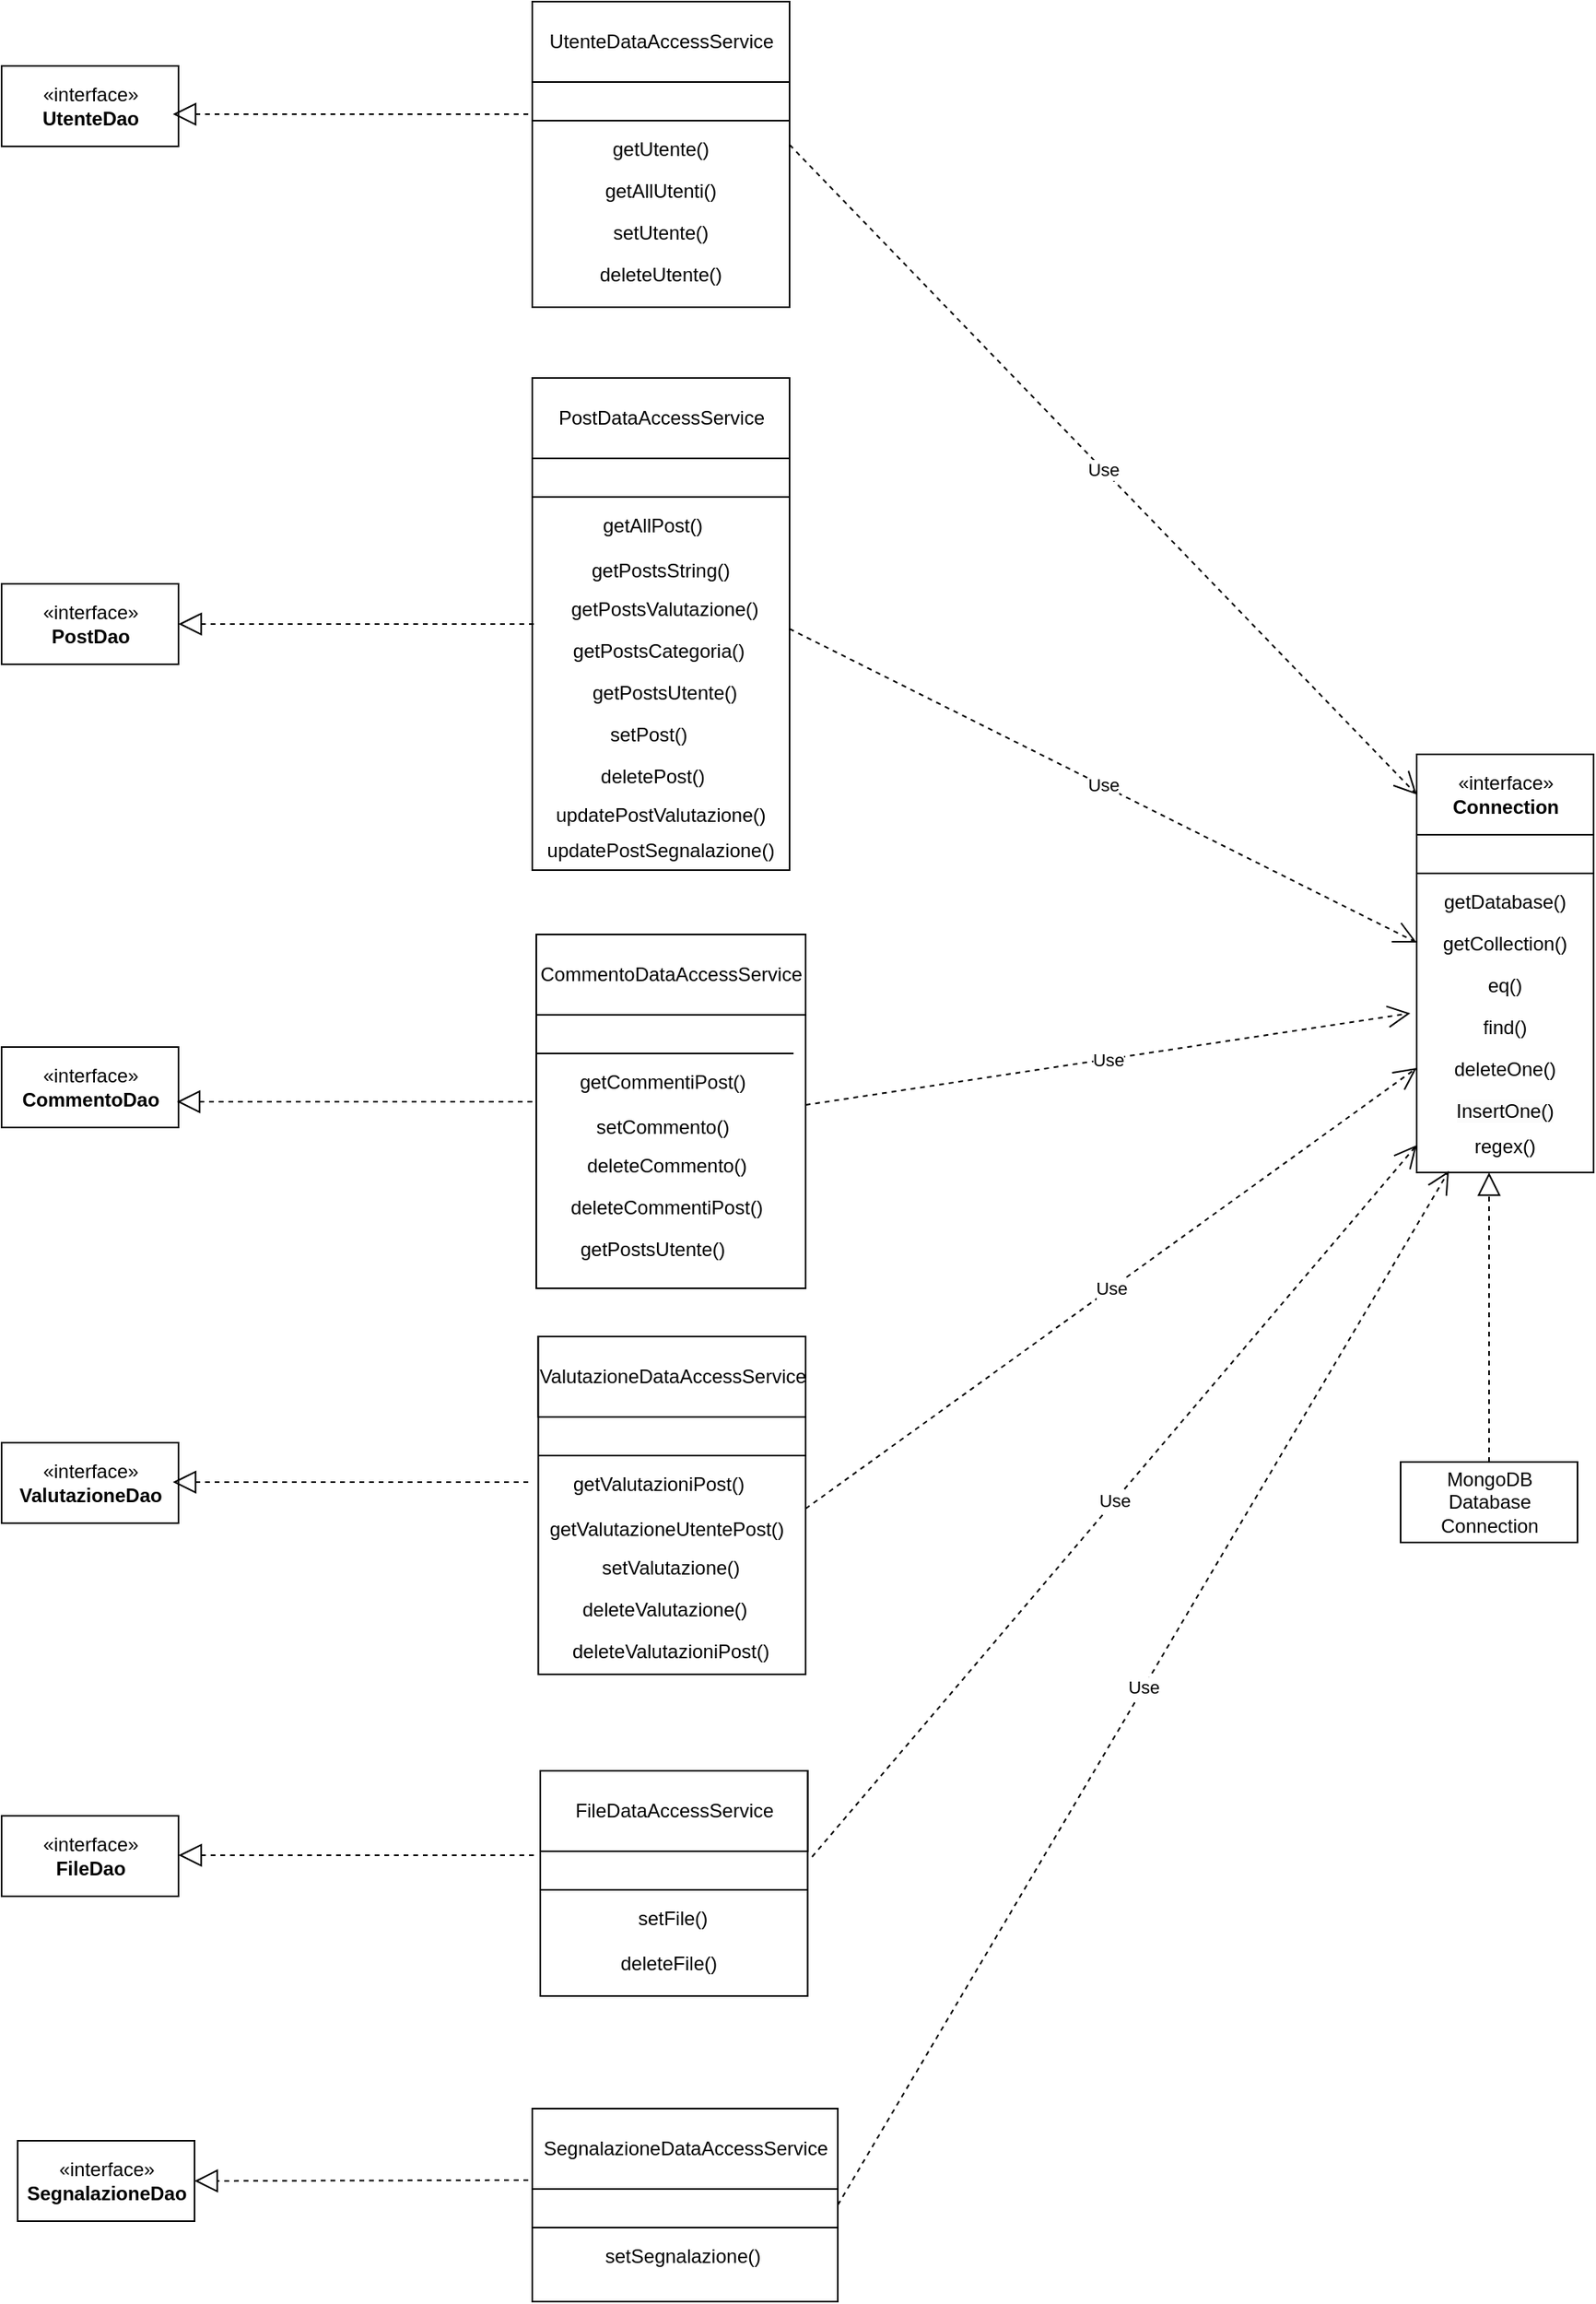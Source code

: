 <mxfile version="20.8.20" type="device"><diagram name="Pagina-1" id="VcYbLrN_QILFlSfvDK67"><mxGraphModel dx="1434" dy="796" grid="1" gridSize="10" guides="1" tooltips="1" connect="1" arrows="1" fold="1" page="1" pageScale="1" pageWidth="827" pageHeight="1169" math="0" shadow="0"><root><mxCell id="0"/><mxCell id="1" parent="0"/><mxCell id="GuZP6LKb-29o9IUIYDyW-41" value="" style="html=1;" parent="1" vertex="1"><mxGeometry x="1000" y="548" width="110" height="260" as="geometry"/></mxCell><mxCell id="GuZP6LKb-29o9IUIYDyW-42" value="«interface»&lt;br&gt;&lt;b&gt;Connection&lt;/b&gt;" style="html=1;" parent="1" vertex="1"><mxGeometry x="1000" y="548" width="110" height="50" as="geometry"/></mxCell><mxCell id="GuZP6LKb-29o9IUIYDyW-44" value="" style="line;strokeWidth=1;fillColor=none;align=left;verticalAlign=middle;spacingTop=-1;spacingLeft=3;spacingRight=3;rotatable=0;labelPosition=right;points=[];portConstraint=eastwest;strokeColor=inherit;" parent="1" vertex="1"><mxGeometry x="1000" y="618" width="110" height="8" as="geometry"/></mxCell><mxCell id="GuZP6LKb-29o9IUIYDyW-47" value="getDatabase()" style="text;strokeColor=none;fillColor=none;align=center;verticalAlign=top;spacingLeft=4;spacingRight=4;overflow=hidden;rotatable=0;points=[[0,0.5],[1,0.5]];portConstraint=eastwest;" parent="1" vertex="1"><mxGeometry x="1000" y="626" width="110" height="26" as="geometry"/></mxCell><mxCell id="GuZP6LKb-29o9IUIYDyW-48" value="getCollection()" style="text;strokeColor=none;fillColor=none;align=center;verticalAlign=top;spacingLeft=4;spacingRight=4;overflow=hidden;rotatable=0;points=[[0,0.5],[1,0.5]];portConstraint=eastwest;" parent="1" vertex="1"><mxGeometry x="1000" y="652" width="110" height="26" as="geometry"/></mxCell><mxCell id="GuZP6LKb-29o9IUIYDyW-49" value="eq()" style="text;strokeColor=none;fillColor=none;align=center;verticalAlign=top;spacingLeft=4;spacingRight=4;overflow=hidden;rotatable=0;points=[[0,0.5],[1,0.5]];portConstraint=eastwest;" parent="1" vertex="1"><mxGeometry x="1000" y="678" width="110" height="26" as="geometry"/></mxCell><mxCell id="GuZP6LKb-29o9IUIYDyW-50" value="find()" style="text;strokeColor=none;fillColor=none;align=center;verticalAlign=top;spacingLeft=4;spacingRight=4;overflow=hidden;rotatable=0;points=[[0,0.5],[1,0.5]];portConstraint=eastwest;" parent="1" vertex="1"><mxGeometry x="1000" y="704" width="110" height="26" as="geometry"/></mxCell><mxCell id="GuZP6LKb-29o9IUIYDyW-51" value="deleteOne()" style="text;strokeColor=none;fillColor=none;align=center;verticalAlign=top;spacingLeft=4;spacingRight=4;overflow=hidden;rotatable=0;points=[[0,0.5],[1,0.5]];portConstraint=eastwest;" parent="1" vertex="1"><mxGeometry x="1000" y="730" width="110" height="26" as="geometry"/></mxCell><mxCell id="GuZP6LKb-29o9IUIYDyW-52" value="&lt;span style=&quot;color: rgb(0, 0, 0); font-family: Helvetica; font-size: 12px; font-style: normal; font-variant-ligatures: normal; font-variant-caps: normal; font-weight: 400; letter-spacing: normal; orphans: 2; text-indent: 0px; text-transform: none; widows: 2; word-spacing: 0px; -webkit-text-stroke-width: 0px; background-color: rgb(251, 251, 251); text-decoration-thickness: initial; text-decoration-style: initial; text-decoration-color: initial; float: none; display: inline !important;&quot;&gt;InsertOne()&lt;/span&gt;" style="text;whiteSpace=wrap;html=1;align=center;" parent="1" vertex="1"><mxGeometry x="1000" y="756" width="110" height="32" as="geometry"/></mxCell><mxCell id="GuZP6LKb-29o9IUIYDyW-53" value="regex()" style="text;strokeColor=none;fillColor=none;align=center;verticalAlign=top;spacingLeft=4;spacingRight=4;overflow=hidden;rotatable=0;points=[[0,0.5],[1,0.5]];portConstraint=eastwest;" parent="1" vertex="1"><mxGeometry x="1000" y="778" width="110" height="26" as="geometry"/></mxCell><mxCell id="GuZP6LKb-29o9IUIYDyW-54" value="MongoDB&lt;br&gt;Database&lt;br&gt;Connection" style="html=1;" parent="1" vertex="1"><mxGeometry x="990" y="988" width="110" height="50" as="geometry"/></mxCell><mxCell id="GuZP6LKb-29o9IUIYDyW-56" value="" style="endArrow=block;dashed=1;endFill=0;endSize=12;html=1;rounded=0;exitX=0.5;exitY=0;exitDx=0;exitDy=0;" parent="1" source="GuZP6LKb-29o9IUIYDyW-54" edge="1"><mxGeometry width="160" relative="1" as="geometry"><mxPoint x="1160" y="778" as="sourcePoint"/><mxPoint x="1045" y="808" as="targetPoint"/></mxGeometry></mxCell><mxCell id="GuZP6LKb-29o9IUIYDyW-57" value="" style="html=1;" parent="1" vertex="1"><mxGeometry x="450" y="80" width="160" height="190" as="geometry"/></mxCell><mxCell id="GuZP6LKb-29o9IUIYDyW-58" value="UtenteDataAccessService" style="html=1;" parent="1" vertex="1"><mxGeometry x="450" y="80" width="160" height="50" as="geometry"/></mxCell><mxCell id="GuZP6LKb-29o9IUIYDyW-59" value="" style="line;strokeWidth=1;fillColor=none;align=left;verticalAlign=middle;spacingTop=-1;spacingLeft=3;spacingRight=3;rotatable=0;labelPosition=right;points=[];portConstraint=eastwest;strokeColor=inherit;" parent="1" vertex="1"><mxGeometry x="450" y="150" width="160" height="8" as="geometry"/></mxCell><mxCell id="GuZP6LKb-29o9IUIYDyW-60" value=" getUtente()" style="text;strokeColor=none;fillColor=none;align=center;verticalAlign=top;spacingLeft=4;spacingRight=4;overflow=hidden;rotatable=0;points=[[0,0.5],[1,0.5]];portConstraint=eastwest;" parent="1" vertex="1"><mxGeometry x="450" y="158" width="160" height="26" as="geometry"/></mxCell><mxCell id="GuZP6LKb-29o9IUIYDyW-61" value="getAllUtenti()" style="text;strokeColor=none;fillColor=none;align=center;verticalAlign=top;spacingLeft=4;spacingRight=4;overflow=hidden;rotatable=0;points=[[0,0.5],[1,0.5]];portConstraint=eastwest;" parent="1" vertex="1"><mxGeometry x="450" y="184" width="160" height="26" as="geometry"/></mxCell><mxCell id="GuZP6LKb-29o9IUIYDyW-62" value="setUtente()" style="text;strokeColor=none;fillColor=none;align=center;verticalAlign=top;spacingLeft=4;spacingRight=4;overflow=hidden;rotatable=0;points=[[0,0.5],[1,0.5]];portConstraint=eastwest;" parent="1" vertex="1"><mxGeometry x="450" y="210" width="160" height="26" as="geometry"/></mxCell><mxCell id="GuZP6LKb-29o9IUIYDyW-63" value="deleteUtente()" style="text;strokeColor=none;fillColor=none;align=center;verticalAlign=top;spacingLeft=4;spacingRight=4;overflow=hidden;rotatable=0;points=[[0,0.5],[1,0.5]];portConstraint=eastwest;" parent="1" vertex="1"><mxGeometry x="450" y="236" width="160" height="26" as="geometry"/></mxCell><mxCell id="GuZP6LKb-29o9IUIYDyW-68" value="" style="html=1;" parent="1" vertex="1"><mxGeometry x="450" y="314" width="160" height="306" as="geometry"/></mxCell><mxCell id="GuZP6LKb-29o9IUIYDyW-69" value="PostDataAccessService" style="html=1;" parent="1" vertex="1"><mxGeometry x="450" y="314" width="160" height="50" as="geometry"/></mxCell><mxCell id="GuZP6LKb-29o9IUIYDyW-70" value="" style="line;strokeWidth=1;fillColor=none;align=left;verticalAlign=middle;spacingTop=-1;spacingLeft=3;spacingRight=3;rotatable=0;labelPosition=right;points=[];portConstraint=eastwest;strokeColor=inherit;" parent="1" vertex="1"><mxGeometry x="450" y="384" width="160" height="8" as="geometry"/></mxCell><mxCell id="GuZP6LKb-29o9IUIYDyW-71" value="getAllPost()" style="text;strokeColor=none;fillColor=none;align=center;verticalAlign=top;spacingLeft=4;spacingRight=4;overflow=hidden;rotatable=0;points=[[0,0.5],[1,0.5]];portConstraint=eastwest;" parent="1" vertex="1"><mxGeometry x="450" y="392" width="150" height="26" as="geometry"/></mxCell><mxCell id="GuZP6LKb-29o9IUIYDyW-72" value="getPostsString()" style="text;strokeColor=none;fillColor=none;align=center;verticalAlign=top;spacingLeft=4;spacingRight=4;overflow=hidden;rotatable=0;points=[[0,0.5],[1,0.5]];portConstraint=eastwest;" parent="1" vertex="1"><mxGeometry x="450" y="420" width="160" height="24" as="geometry"/></mxCell><mxCell id="GuZP6LKb-29o9IUIYDyW-73" value="getPostsValutazione()" style="text;strokeColor=none;fillColor=none;align=center;verticalAlign=top;spacingLeft=4;spacingRight=4;overflow=hidden;rotatable=0;points=[[0,0.5],[1,0.5]];portConstraint=eastwest;" parent="1" vertex="1"><mxGeometry x="455" y="444" width="155" height="26" as="geometry"/></mxCell><mxCell id="GuZP6LKb-29o9IUIYDyW-74" value="getPostsCategoria()" style="text;strokeColor=none;fillColor=none;align=center;verticalAlign=top;spacingLeft=4;spacingRight=4;overflow=hidden;rotatable=0;points=[[0,0.5],[1,0.5]];portConstraint=eastwest;" parent="1" vertex="1"><mxGeometry x="447.5" y="470" width="162.5" height="26" as="geometry"/></mxCell><mxCell id="GuZP6LKb-29o9IUIYDyW-82" value="getPostsUtente()" style="text;strokeColor=none;fillColor=none;align=center;verticalAlign=top;spacingLeft=4;spacingRight=4;overflow=hidden;rotatable=0;points=[[0,0.5],[1,0.5]];portConstraint=eastwest;" parent="1" vertex="1"><mxGeometry x="455" y="496" width="155" height="26" as="geometry"/></mxCell><mxCell id="GuZP6LKb-29o9IUIYDyW-95" value="setPost()" style="text;strokeColor=none;fillColor=none;align=center;verticalAlign=top;spacingLeft=4;spacingRight=4;overflow=hidden;rotatable=0;points=[[0,0.5],[1,0.5]];portConstraint=eastwest;" parent="1" vertex="1"><mxGeometry x="452.5" y="522" width="140" height="26" as="geometry"/></mxCell><mxCell id="GuZP6LKb-29o9IUIYDyW-97" value="updatePostValutazione()&#10;" style="text;strokeColor=none;fillColor=none;align=center;verticalAlign=top;spacingLeft=4;spacingRight=4;overflow=hidden;rotatable=0;points=[[0,0.5],[1,0.5]];portConstraint=eastwest;fontColor=#000000;" parent="1" vertex="1"><mxGeometry x="450" y="572" width="160" height="26" as="geometry"/></mxCell><mxCell id="GuZP6LKb-29o9IUIYDyW-98" value="updatePostSegnalazione()" style="text;strokeColor=none;fillColor=none;align=center;verticalAlign=top;spacingLeft=4;spacingRight=4;overflow=hidden;rotatable=0;points=[[0,0.5],[1,0.5]];portConstraint=eastwest;" parent="1" vertex="1"><mxGeometry x="450" y="594" width="160" height="26" as="geometry"/></mxCell><mxCell id="GuZP6LKb-29o9IUIYDyW-100" value=" deletePost()&#10;" style="text;strokeColor=none;fillColor=none;align=center;verticalAlign=top;spacingLeft=4;spacingRight=4;overflow=hidden;rotatable=0;points=[[0,0.5],[1,0.5]];portConstraint=eastwest;fontColor=#000000;" parent="1" vertex="1"><mxGeometry x="450" y="548" width="150" height="26" as="geometry"/></mxCell><mxCell id="GuZP6LKb-29o9IUIYDyW-101" value="" style="html=1;" parent="1" vertex="1"><mxGeometry x="452.5" y="660" width="167.5" height="220" as="geometry"/></mxCell><mxCell id="GuZP6LKb-29o9IUIYDyW-102" value="CommentoDataAccessService" style="html=1;" parent="1" vertex="1"><mxGeometry x="452.5" y="660" width="167.5" height="50" as="geometry"/></mxCell><mxCell id="GuZP6LKb-29o9IUIYDyW-103" value="" style="line;strokeWidth=1;fillColor=none;align=left;verticalAlign=middle;spacingTop=-1;spacingLeft=3;spacingRight=3;rotatable=0;labelPosition=right;points=[];portConstraint=eastwest;strokeColor=inherit;" parent="1" vertex="1"><mxGeometry x="452.5" y="730" width="160" height="8" as="geometry"/></mxCell><mxCell id="GuZP6LKb-29o9IUIYDyW-104" value="getCommentiPost()&#10;" style="text;strokeColor=none;fillColor=none;align=center;verticalAlign=top;spacingLeft=4;spacingRight=4;overflow=hidden;rotatable=0;points=[[0,0.5],[1,0.5]];portConstraint=eastwest;fontColor=#000000;" parent="1" vertex="1"><mxGeometry x="452.5" y="738" width="157.5" height="26" as="geometry"/></mxCell><mxCell id="GuZP6LKb-29o9IUIYDyW-105" value="setCommento()" style="text;strokeColor=none;fillColor=none;align=center;verticalAlign=top;spacingLeft=4;spacingRight=4;overflow=hidden;rotatable=0;points=[[0,0.5],[1,0.5]];portConstraint=eastwest;" parent="1" vertex="1"><mxGeometry x="452.5" y="766" width="157.5" height="24" as="geometry"/></mxCell><mxCell id="GuZP6LKb-29o9IUIYDyW-106" value="deleteCommento()" style="text;strokeColor=none;fillColor=none;align=center;verticalAlign=top;spacingLeft=4;spacingRight=4;overflow=hidden;rotatable=0;points=[[0,0.5],[1,0.5]];portConstraint=eastwest;" parent="1" vertex="1"><mxGeometry x="457.5" y="790" width="152.5" height="26" as="geometry"/></mxCell><mxCell id="GuZP6LKb-29o9IUIYDyW-107" value="deleteCommentiPost()" style="text;strokeColor=none;fillColor=none;align=center;verticalAlign=top;spacingLeft=4;spacingRight=4;overflow=hidden;rotatable=0;points=[[0,0.5],[1,0.5]];portConstraint=eastwest;" parent="1" vertex="1"><mxGeometry x="457.5" y="816" width="152.5" height="26" as="geometry"/></mxCell><mxCell id="GuZP6LKb-29o9IUIYDyW-108" value="getPostsUtente()" style="text;strokeColor=none;fillColor=none;align=center;verticalAlign=top;spacingLeft=4;spacingRight=4;overflow=hidden;rotatable=0;points=[[0,0.5],[1,0.5]];portConstraint=eastwest;" parent="1" vertex="1"><mxGeometry x="457.5" y="842" width="135" height="26" as="geometry"/></mxCell><mxCell id="GuZP6LKb-29o9IUIYDyW-113" value="" style="html=1;" parent="1" vertex="1"><mxGeometry x="453.75" y="910" width="166.25" height="210" as="geometry"/></mxCell><mxCell id="GuZP6LKb-29o9IUIYDyW-114" value="ValutazioneDataAccessService" style="html=1;" parent="1" vertex="1"><mxGeometry x="453.75" y="910" width="166.25" height="50" as="geometry"/></mxCell><mxCell id="GuZP6LKb-29o9IUIYDyW-115" value="" style="line;strokeWidth=1;fillColor=none;align=left;verticalAlign=middle;spacingTop=-1;spacingLeft=3;spacingRight=3;rotatable=0;labelPosition=right;points=[];portConstraint=eastwest;strokeColor=inherit;" parent="1" vertex="1"><mxGeometry x="453.75" y="980" width="166.25" height="8" as="geometry"/></mxCell><mxCell id="GuZP6LKb-29o9IUIYDyW-116" value="getValutazioniPost()" style="text;strokeColor=none;fillColor=none;align=center;verticalAlign=top;spacingLeft=4;spacingRight=4;overflow=hidden;rotatable=0;points=[[0,0.5],[1,0.5]];portConstraint=eastwest;" parent="1" vertex="1"><mxGeometry x="453.75" y="988" width="150" height="26" as="geometry"/></mxCell><mxCell id="GuZP6LKb-29o9IUIYDyW-117" value="getValutazioneUtentePost()" style="text;strokeColor=none;fillColor=none;align=center;verticalAlign=top;spacingLeft=4;spacingRight=4;overflow=hidden;rotatable=0;points=[[0,0.5],[1,0.5]];portConstraint=eastwest;" parent="1" vertex="1"><mxGeometry x="453.75" y="1016" width="160" height="24" as="geometry"/></mxCell><mxCell id="GuZP6LKb-29o9IUIYDyW-118" value="setValutazione()" style="text;strokeColor=none;fillColor=none;align=center;verticalAlign=top;spacingLeft=4;spacingRight=4;overflow=hidden;rotatable=0;points=[[0,0.5],[1,0.5]];portConstraint=eastwest;" parent="1" vertex="1"><mxGeometry x="458.75" y="1040" width="155" height="26" as="geometry"/></mxCell><mxCell id="GuZP6LKb-29o9IUIYDyW-119" value="deleteValutazione()" style="text;strokeColor=none;fillColor=none;align=center;verticalAlign=top;spacingLeft=4;spacingRight=4;overflow=hidden;rotatable=0;points=[[0,0.5],[1,0.5]];portConstraint=eastwest;" parent="1" vertex="1"><mxGeometry x="451.25" y="1066" width="162.5" height="26" as="geometry"/></mxCell><mxCell id="GuZP6LKb-29o9IUIYDyW-120" value="deleteValutazioniPost()" style="text;strokeColor=none;fillColor=none;align=center;verticalAlign=top;spacingLeft=4;spacingRight=4;overflow=hidden;rotatable=0;points=[[0,0.5],[1,0.5]];portConstraint=eastwest;" parent="1" vertex="1"><mxGeometry x="458.75" y="1092" width="155" height="26" as="geometry"/></mxCell><mxCell id="GuZP6LKb-29o9IUIYDyW-125" value="" style="html=1;" parent="1" vertex="1"><mxGeometry x="455" y="1180" width="166.25" height="140" as="geometry"/></mxCell><mxCell id="GuZP6LKb-29o9IUIYDyW-126" value="FileDataAccessService" style="html=1;" parent="1" vertex="1"><mxGeometry x="455" y="1180" width="166.25" height="50" as="geometry"/></mxCell><mxCell id="GuZP6LKb-29o9IUIYDyW-127" value="" style="line;strokeWidth=1;fillColor=none;align=left;verticalAlign=middle;spacingTop=-1;spacingLeft=3;spacingRight=3;rotatable=0;labelPosition=right;points=[];portConstraint=eastwest;strokeColor=inherit;" parent="1" vertex="1"><mxGeometry x="455" y="1250" width="166.25" height="8" as="geometry"/></mxCell><mxCell id="GuZP6LKb-29o9IUIYDyW-128" value="setFile()" style="text;strokeColor=none;fillColor=none;align=center;verticalAlign=top;spacingLeft=4;spacingRight=4;overflow=hidden;rotatable=0;points=[[0,0.5],[1,0.5]];portConstraint=eastwest;" parent="1" vertex="1"><mxGeometry x="455" y="1258" width="165" height="26" as="geometry"/></mxCell><mxCell id="GuZP6LKb-29o9IUIYDyW-129" value="deleteFile()" style="text;strokeColor=none;fillColor=none;align=center;verticalAlign=top;spacingLeft=4;spacingRight=4;overflow=hidden;rotatable=0;points=[[0,0.5],[1,0.5]];portConstraint=eastwest;" parent="1" vertex="1"><mxGeometry x="455" y="1286" width="160" height="24" as="geometry"/></mxCell><mxCell id="GuZP6LKb-29o9IUIYDyW-133" value="Use" style="endArrow=open;endSize=12;dashed=1;html=1;rounded=0;fontColor=#000000;entryX=0;entryY=0.5;entryDx=0;entryDy=0;" parent="1" target="GuZP6LKb-29o9IUIYDyW-48" edge="1"><mxGeometry width="160" relative="1" as="geometry"><mxPoint x="610" y="470" as="sourcePoint"/><mxPoint x="770" y="470" as="targetPoint"/></mxGeometry></mxCell><mxCell id="GuZP6LKb-29o9IUIYDyW-134" value="Use" style="endArrow=open;endSize=12;dashed=1;html=1;rounded=0;fontColor=#000000;entryX=-0.036;entryY=0.192;entryDx=0;entryDy=0;entryPerimeter=0;" parent="1" target="GuZP6LKb-29o9IUIYDyW-50" edge="1"><mxGeometry width="160" relative="1" as="geometry"><mxPoint x="620" y="766" as="sourcePoint"/><mxPoint x="1010" y="961" as="targetPoint"/></mxGeometry></mxCell><mxCell id="GuZP6LKb-29o9IUIYDyW-135" value="" style="html=1;" parent="1" vertex="1"><mxGeometry x="450" y="1390" width="190" height="120" as="geometry"/></mxCell><mxCell id="GuZP6LKb-29o9IUIYDyW-136" value="SegnalazioneDataAccessService" style="html=1;" parent="1" vertex="1"><mxGeometry x="450" y="1390" width="190" height="50" as="geometry"/></mxCell><mxCell id="GuZP6LKb-29o9IUIYDyW-137" value="" style="line;strokeWidth=1;fillColor=none;align=left;verticalAlign=middle;spacingTop=-1;spacingLeft=3;spacingRight=3;rotatable=0;labelPosition=right;points=[];portConstraint=eastwest;strokeColor=inherit;" parent="1" vertex="1"><mxGeometry x="450" y="1460" width="190" height="8" as="geometry"/></mxCell><mxCell id="GuZP6LKb-29o9IUIYDyW-138" value="setSegnalazione()" style="text;strokeColor=none;fillColor=none;align=center;verticalAlign=top;spacingLeft=4;spacingRight=4;overflow=hidden;rotatable=0;points=[[0,0.5],[1,0.5]];portConstraint=eastwest;" parent="1" vertex="1"><mxGeometry x="457.5" y="1468" width="172.5" height="26" as="geometry"/></mxCell><mxCell id="GuZP6LKb-29o9IUIYDyW-143" value="Use" style="endArrow=open;endSize=12;dashed=1;html=1;rounded=0;fontColor=#000000;entryX=0;entryY=0.5;entryDx=0;entryDy=0;" parent="1" target="GuZP6LKb-29o9IUIYDyW-51" edge="1"><mxGeometry width="160" relative="1" as="geometry"><mxPoint x="620" y="1017" as="sourcePoint"/><mxPoint x="996" y="960" as="targetPoint"/></mxGeometry></mxCell><mxCell id="GuZP6LKb-29o9IUIYDyW-144" value="Use" style="endArrow=open;endSize=12;dashed=1;html=1;rounded=0;fontColor=#000000;entryX=0;entryY=0.5;entryDx=0;entryDy=0;" parent="1" target="GuZP6LKb-29o9IUIYDyW-53" edge="1"><mxGeometry width="160" relative="1" as="geometry"><mxPoint x="624" y="1233.5" as="sourcePoint"/><mxPoint x="1000" y="1176.5" as="targetPoint"/></mxGeometry></mxCell><mxCell id="GuZP6LKb-29o9IUIYDyW-146" value="Use" style="endArrow=open;endSize=12;dashed=1;html=1;rounded=0;fontColor=#000000;entryX=0.182;entryY=1.115;entryDx=0;entryDy=0;entryPerimeter=0;exitX=1;exitY=0.5;exitDx=0;exitDy=0;" parent="1" source="GuZP6LKb-29o9IUIYDyW-135" target="GuZP6LKb-29o9IUIYDyW-53" edge="1"><mxGeometry width="160" relative="1" as="geometry"><mxPoint x="621.25" y="1440" as="sourcePoint"/><mxPoint x="781.25" y="1440" as="targetPoint"/></mxGeometry></mxCell><mxCell id="GuZP6LKb-29o9IUIYDyW-147" value="Use" style="endArrow=open;endSize=12;dashed=1;html=1;rounded=0;fontColor=#000000;entryX=0;entryY=0.5;entryDx=0;entryDy=0;" parent="1" target="GuZP6LKb-29o9IUIYDyW-42" edge="1"><mxGeometry width="160" relative="1" as="geometry"><mxPoint x="610" y="169" as="sourcePoint"/><mxPoint x="1000" y="364" as="targetPoint"/></mxGeometry></mxCell><mxCell id="GuZP6LKb-29o9IUIYDyW-149" value="«interface»&lt;br&gt;&lt;b&gt;UtenteDao&lt;/b&gt;" style="html=1;fontColor=#000000;" parent="1" vertex="1"><mxGeometry x="120" y="120" width="110" height="50" as="geometry"/></mxCell><mxCell id="GuZP6LKb-29o9IUIYDyW-150" value="«interface»&lt;br&gt;&lt;b&gt;PostDao&lt;/b&gt;" style="html=1;fontColor=#000000;" parent="1" vertex="1"><mxGeometry x="120" y="442" width="110" height="50" as="geometry"/></mxCell><mxCell id="GuZP6LKb-29o9IUIYDyW-151" value="«interface»&lt;br&gt;&lt;b&gt;CommentoDao&lt;/b&gt;" style="html=1;fontColor=#000000;" parent="1" vertex="1"><mxGeometry x="120" y="730" width="110" height="50" as="geometry"/></mxCell><mxCell id="GuZP6LKb-29o9IUIYDyW-152" value="«interface»&lt;br&gt;&lt;b&gt;ValutazioneDao&lt;/b&gt;" style="html=1;fontColor=#000000;" parent="1" vertex="1"><mxGeometry x="120" y="976" width="110" height="50" as="geometry"/></mxCell><mxCell id="GuZP6LKb-29o9IUIYDyW-153" value="«interface»&lt;br&gt;&lt;b&gt;FileDao&lt;/b&gt;" style="html=1;fontColor=#000000;" parent="1" vertex="1"><mxGeometry x="120" y="1208" width="110" height="50" as="geometry"/></mxCell><mxCell id="GuZP6LKb-29o9IUIYDyW-154" value="«interface»&lt;br&gt;&lt;b&gt;SegnalazioneDao&lt;/b&gt;" style="html=1;fontColor=#000000;" parent="1" vertex="1"><mxGeometry x="130" y="1410" width="110" height="50" as="geometry"/></mxCell><mxCell id="bY1m0aStoK_JTh2SYsV0-1" value="" style="endArrow=block;dashed=1;endFill=0;endSize=12;html=1;rounded=0;entryX=1;entryY=0.5;entryDx=0;entryDy=0;exitX=-0.026;exitY=0.885;exitDx=0;exitDy=0;exitPerimeter=0;" edge="1" parent="1" source="GuZP6LKb-29o9IUIYDyW-73" target="GuZP6LKb-29o9IUIYDyW-150"><mxGeometry width="160" relative="1" as="geometry"><mxPoint x="240" y="469" as="sourcePoint"/><mxPoint x="400" y="469" as="targetPoint"/></mxGeometry></mxCell><mxCell id="bY1m0aStoK_JTh2SYsV0-2" value="" style="endArrow=block;dashed=1;endFill=0;endSize=12;html=1;rounded=0;entryX=1;entryY=0.5;entryDx=0;entryDy=0;exitX=-0.026;exitY=0.885;exitDx=0;exitDy=0;exitPerimeter=0;" edge="1" parent="1"><mxGeometry width="160" relative="1" as="geometry"><mxPoint x="450" y="764" as="sourcePoint"/><mxPoint x="229" y="764" as="targetPoint"/></mxGeometry></mxCell><mxCell id="bY1m0aStoK_JTh2SYsV0-3" value="" style="endArrow=block;dashed=1;endFill=0;endSize=12;html=1;rounded=0;entryX=1;entryY=0.5;entryDx=0;entryDy=0;exitX=-0.026;exitY=0.885;exitDx=0;exitDy=0;exitPerimeter=0;" edge="1" parent="1"><mxGeometry width="160" relative="1" as="geometry"><mxPoint x="447.5" y="1000.5" as="sourcePoint"/><mxPoint x="226.5" y="1000.5" as="targetPoint"/></mxGeometry></mxCell><mxCell id="bY1m0aStoK_JTh2SYsV0-4" value="" style="endArrow=block;dashed=1;endFill=0;endSize=12;html=1;rounded=0;entryX=1;entryY=0.5;entryDx=0;entryDy=0;exitX=-0.026;exitY=0.885;exitDx=0;exitDy=0;exitPerimeter=0;" edge="1" parent="1"><mxGeometry width="160" relative="1" as="geometry"><mxPoint x="451" y="1232.5" as="sourcePoint"/><mxPoint x="230" y="1232.5" as="targetPoint"/></mxGeometry></mxCell><mxCell id="bY1m0aStoK_JTh2SYsV0-5" value="" style="endArrow=block;dashed=1;endFill=0;endSize=12;html=1;rounded=0;entryX=1;entryY=0.5;entryDx=0;entryDy=0;exitX=-0.026;exitY=0.885;exitDx=0;exitDy=0;exitPerimeter=0;" edge="1" parent="1" target="GuZP6LKb-29o9IUIYDyW-154"><mxGeometry width="160" relative="1" as="geometry"><mxPoint x="447.5" y="1434.5" as="sourcePoint"/><mxPoint x="226.5" y="1434.5" as="targetPoint"/></mxGeometry></mxCell><mxCell id="bY1m0aStoK_JTh2SYsV0-6" value="" style="endArrow=block;dashed=1;endFill=0;endSize=12;html=1;rounded=0;entryX=1;entryY=0.5;entryDx=0;entryDy=0;exitX=-0.026;exitY=0.885;exitDx=0;exitDy=0;exitPerimeter=0;" edge="1" parent="1"><mxGeometry width="160" relative="1" as="geometry"><mxPoint x="447.5" y="150" as="sourcePoint"/><mxPoint x="226.5" y="150" as="targetPoint"/></mxGeometry></mxCell></root></mxGraphModel></diagram></mxfile>